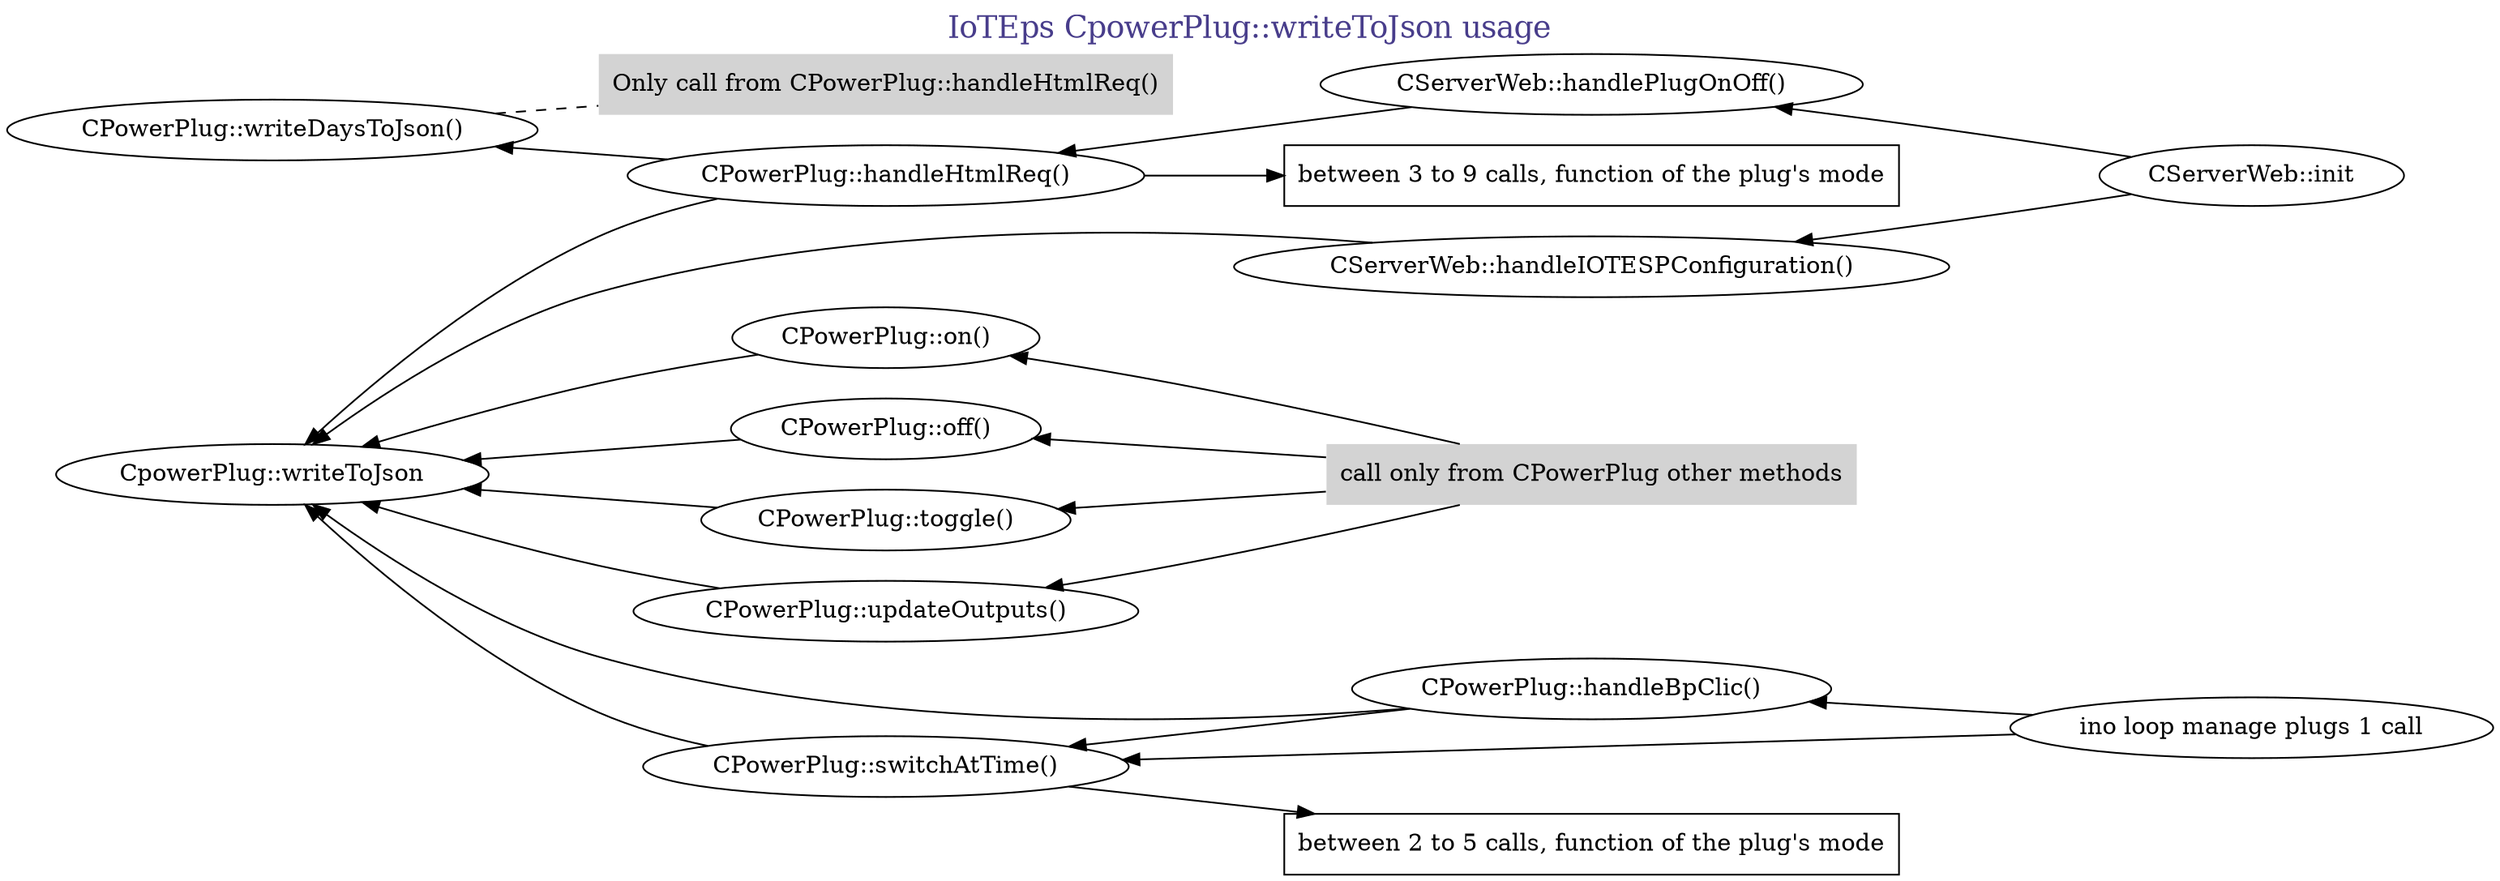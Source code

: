 digraph config4writeFromCPlug {
    label="IoTEps CpowerPlug::writeToJson usage"
    fontsize=18
    fontcolor=darkslateblue
    labelloc="t"
    rankdir="LR"
#    layout="twopi"
#    ratio=auto;
#    ranksep=1.8
#   compound=true
#   constraint=true (dot only)
#   overlap=false

    
    node [style=filled  shape=none ]
    "Only call from CPowerPlug::handleHtmlReq()"
    "call only from CPowerPlug other methods"

    node [style=none shape=ellipse]

#54 occurences
    "CpowerPlug::writeToJson" -> {
        "CServerWeb::handleIOTESPConfiguration()"
        "CPowerPlug::on()"
        "CPowerPlug::off()"
        "CPowerPlug::toggle()"
        "CPowerPlug::updateOutputs()"
        "CPowerPlug::handleHtmlReq()"
        "CPowerPlug::switchAtTime()"
        "CPowerPlug::handleBpClic()"
    }[dir=back]

    "CPowerPlug::writeDaysToJson()" -> "CPowerPlug::handleHtmlReq()"[dir=back]
    "CPowerPlug::writeDaysToJson()" -> "Only call from CPowerPlug::handleHtmlReq()"[arrowhead=none dir=back arrowtail=none style=dashed]

    "CPowerPlug::handleHtmlReq()" -> "CServerWeb::handlePlugOnOff()" -> "CServerWeb::init"[dir=back]
    "CPowerPlug::switchAtTime()" -> "CPowerPlug::handleBpClic()"->"ino loop manage plugs 1 call"[dir=back]
    "CPowerPlug::switchAtTime()" ->"ino loop manage plugs 1 call"[dir=back]

    node[shape=rect]
    {
        "CPowerPlug::on()"
        "CPowerPlug::off()"
        "CPowerPlug::toggle()"
        "CPowerPlug::updateOutputs()"
    } -> "call only from CPowerPlug other methods"[dir=back]
    "CPowerPlug::handleHtmlReq()" -> "between 3 to 9 calls, function of the plug's mode"
    "CPowerPlug::switchAtTime()" -> "between 2 to 5 calls, function of the plug's mode"

    


    "CServerWeb::handleIOTESPConfiguration()" -> "CServerWeb::init"[dir=back]




}
